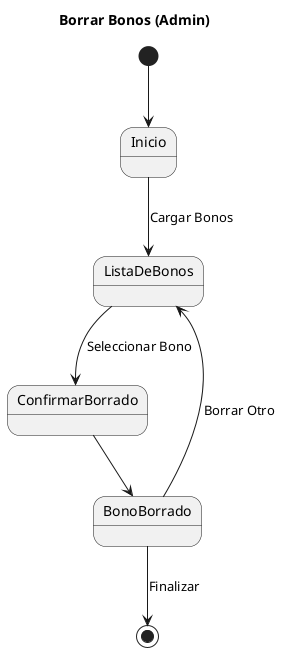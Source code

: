 @startuml
title Borrar Bonos (Admin)

[*] --> Inicio
Inicio --> ListaDeBonos : Cargar Bonos
ListaDeBonos --> ConfirmarBorrado : Seleccionar Bono
ConfirmarBorrado --> BonoBorrado
BonoBorrado --> ListaDeBonos : Borrar Otro
BonoBorrado --> [*] : Finalizar

@enduml
